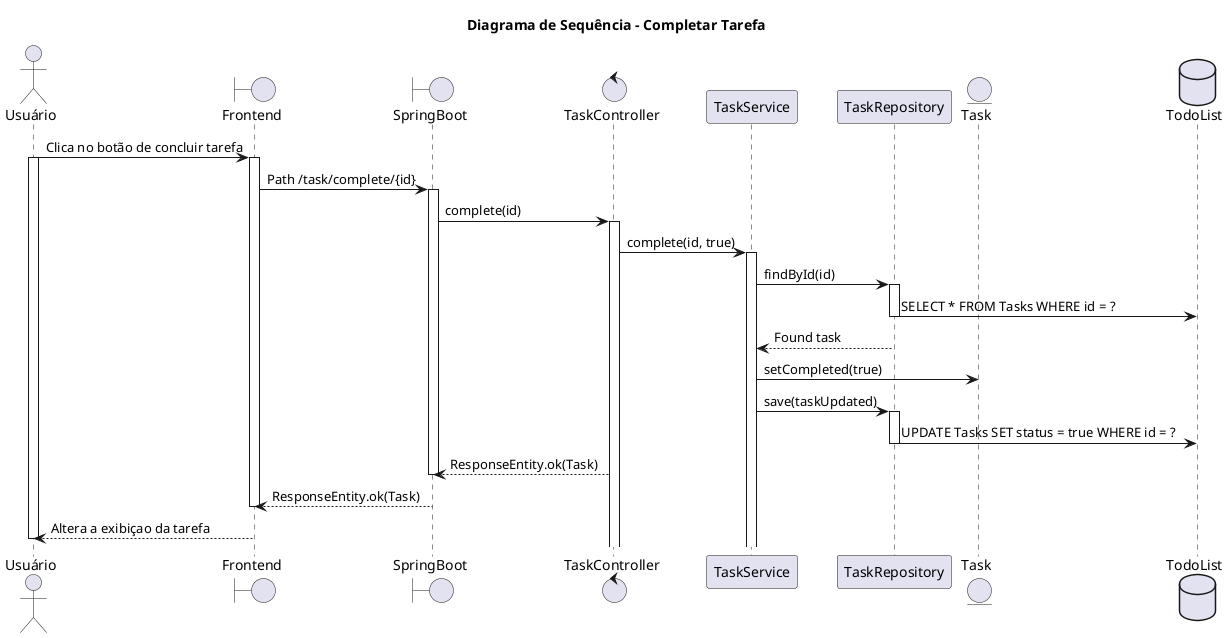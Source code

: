 @startuml
title Diagrama de Sequência - Completar Tarefa
actor Usuário
Boundary Frontend
Boundary SpringBoot
Control TaskController
Participant TaskService
Participant TaskRepository
Entity Task
Database TodoList
Usuário -> Frontend: Clica no botão de concluir tarefa
activate Usuário
activate Frontend
Frontend -> SpringBoot: Path /task/complete/{id}
activate SpringBoot
SpringBoot -> TaskController: complete(id)
activate TaskController
TaskController -> TaskService: complete(id, true)
activate TaskService
TaskService -> TaskRepository: findById(id)
activate TaskRepository
TaskRepository -> TodoList: SELECT * FROM Tasks WHERE id = ?
deactivate TaskRepository
TaskRepository --> TaskService: Found task
TaskService -> Task: setCompleted(true)
TaskService -> TaskRepository: save(taskUpdated)
activate TaskRepository
TaskRepository -> TodoList: UPDATE Tasks SET status = true WHERE id = ?
deactivate TaskRepository
TaskController --> SpringBoot: ResponseEntity.ok(Task)
deactivate SpringBoot
SpringBoot --> Frontend: ResponseEntity.ok(Task)
deactivate Frontend
Frontend --> Usuário: Altera a exibiçao da tarefa
deactivate Usuário
@enduml